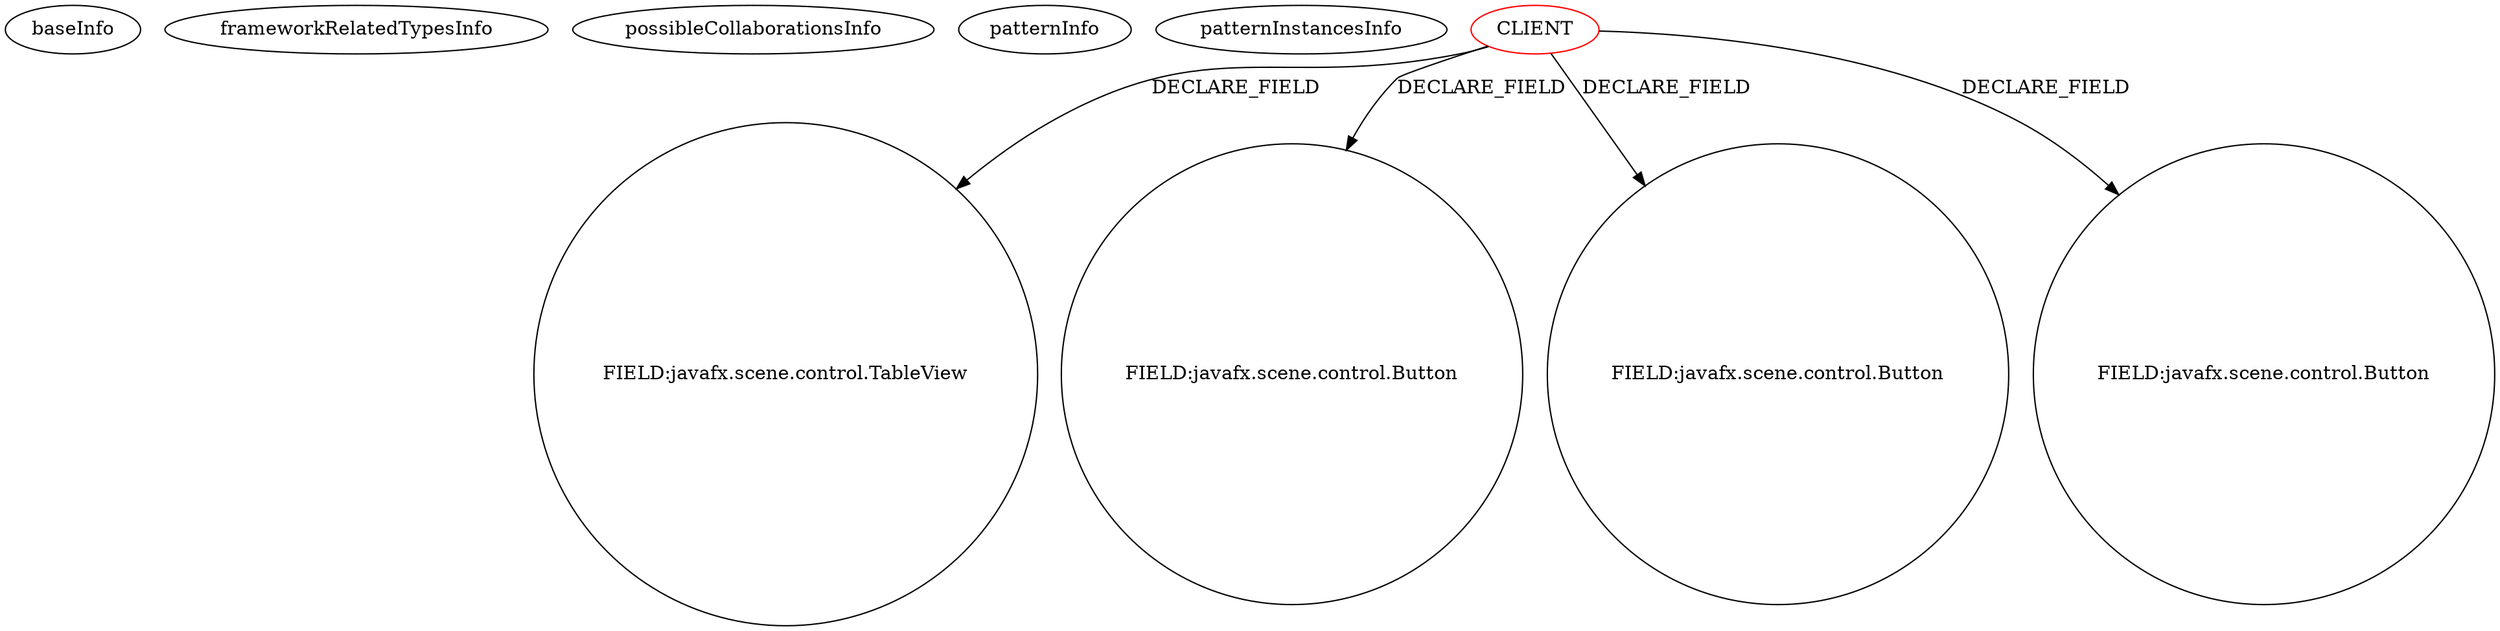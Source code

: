 digraph {
baseInfo[graphId=983,category="pattern",isAnonymous=false,possibleRelation=false]
frameworkRelatedTypesInfo[]
possibleCollaborationsInfo[]
patternInfo[frequency=16.0,patternRootClient=0]
patternInstancesInfo[0="amonker-Trans~/amonker-Trans/Trans-master/src/cn/jingyun/trans/Project.java~Project~1849",1="taylorthurlow-panda~/taylorthurlow-panda/panda-master/src/edu/TaylorThurlow/WindowMainController.java~WindowMainController~4508",2="amonker-Trans~/amonker-Trans/Trans-master/src/cn/jingyun/trans/MainPane.java~MainPane~1847",3="tgregerson-lc3~/tgregerson-lc3/lc3-master/LC3Sim/src/lc3sim/ui/UIFXMain.java~UIFXMain~4520",4="bianconejo-CEFX~/bianconejo-CEFX/CEFX-master/src/cefx/CEGestionRemisesController.java~CEGestionRemisesController~2018",5="bianconejo-CEFX~/bianconejo-CEFX/CEFX-master/src/cefx/CEPrincipalController.java~CEPrincipalController~2114",6="matanghuy-SPCA~/matanghuy-SPCA/SPCA-master/SPCA/src/controllers/TransController.java~TransController~3572",7="making-todo-tsa~/making-todo-tsa/todo-tsa-master/todo-fx/src/main/java/todo/app/TodoController.java~TodoController~3522",8="hock323-eventManager~/hock323-eventManager/EventManager-master/src/eventManager/controller/pokerTournament/TournamentController.java~TournamentController~3009",9="Technius-Starbound-Mod-Toolkit~/Technius-Starbound-Mod-Toolkit/Starbound-Mod-Toolkit-master/src/main/java/co/technius/starboundmodtoolkit/mod/assetpane/RecipeAssetPane.java~RecipeAssetPane~1429",10="amonker-Trans~/amonker-Trans/Trans-master/src/cn/jingyun/trans/FFmpegArgumentsManagerPane.java~FFmpegArgumentsManagerPane~1846",11="diogocs1-FPessoais~/diogocs1-FPessoais/FPessoais-master/FinancasPessoais/src/app/controllers/HomeController.java~HomeController~2490",12="demibenari-cd-catalog~/demibenari-cd-catalog/cd-catalog-master/src/cd/catalog/MainFormController.java~MainFormController~2392",13="NirmalL-Shark~/NirmalL-Shark/Shark-master/src/Controller.java~Controller~1009",14="crosswords-testEnvironment~/crosswords-testEnvironment/testEnvironment-master/src/GUI/MainController.java~MainController~2315",15="bianconejo-CEFX~/bianconejo-CEFX/CEFX-master/src/cefx/CECommandeController.java~CECommandeController~2084"]
47[label="FIELD:javafx.scene.control.TableView",vertexType="FIELD_DECLARATION",isFrameworkType=false,shape=circle]
0[label="CLIENT",vertexType="ROOT_CLIENT_CLASS_DECLARATION",isFrameworkType=false,color=red]
25[label="FIELD:javafx.scene.control.Button",vertexType="FIELD_DECLARATION",isFrameworkType=false,shape=circle]
11[label="FIELD:javafx.scene.control.Button",vertexType="FIELD_DECLARATION",isFrameworkType=false,shape=circle]
23[label="FIELD:javafx.scene.control.Button",vertexType="FIELD_DECLARATION",isFrameworkType=false,shape=circle]
0->47[label="DECLARE_FIELD"]
0->23[label="DECLARE_FIELD"]
0->11[label="DECLARE_FIELD"]
0->25[label="DECLARE_FIELD"]
}

